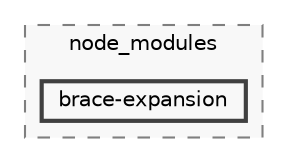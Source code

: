 digraph "backend/node_modules/brace-expansion"
{
 // LATEX_PDF_SIZE
  bgcolor="transparent";
  edge [fontname=Helvetica,fontsize=10,labelfontname=Helvetica,labelfontsize=10];
  node [fontname=Helvetica,fontsize=10,shape=box,height=0.2,width=0.4];
  compound=true
  subgraph clusterdir_86dbea9de526ba50b112ba867d8b4b1f {
    graph [ bgcolor="#f8f8f8", pencolor="grey50", label="node_modules", fontname=Helvetica,fontsize=10 style="filled,dashed", URL="dir_86dbea9de526ba50b112ba867d8b4b1f.html",tooltip=""]
  dir_472b49b3bf69b3a9e546a1676db38b2f [label="brace-expansion", fillcolor="#f8f8f8", color="grey25", style="filled,bold", URL="dir_472b49b3bf69b3a9e546a1676db38b2f.html",tooltip=""];
  }
}
